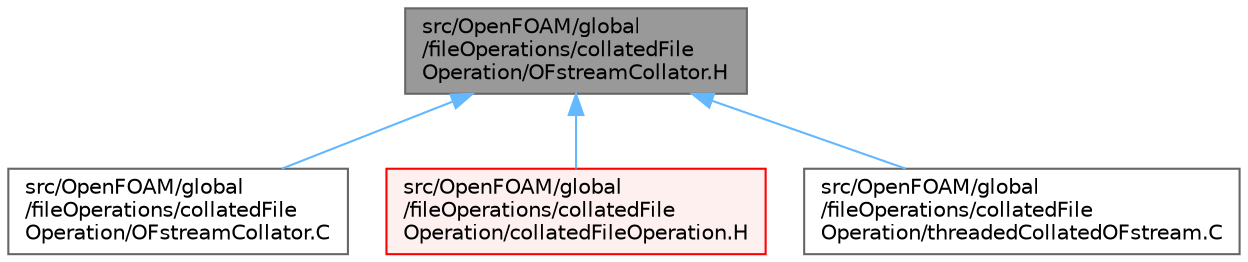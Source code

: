 digraph "src/OpenFOAM/global/fileOperations/collatedFileOperation/OFstreamCollator.H"
{
 // LATEX_PDF_SIZE
  bgcolor="transparent";
  edge [fontname=Helvetica,fontsize=10,labelfontname=Helvetica,labelfontsize=10];
  node [fontname=Helvetica,fontsize=10,shape=box,height=0.2,width=0.4];
  Node1 [id="Node000001",label="src/OpenFOAM/global\l/fileOperations/collatedFile\lOperation/OFstreamCollator.H",height=0.2,width=0.4,color="gray40", fillcolor="grey60", style="filled", fontcolor="black",tooltip=" "];
  Node1 -> Node2 [id="edge1_Node000001_Node000002",dir="back",color="steelblue1",style="solid",tooltip=" "];
  Node2 [id="Node000002",label="src/OpenFOAM/global\l/fileOperations/collatedFile\lOperation/OFstreamCollator.C",height=0.2,width=0.4,color="grey40", fillcolor="white", style="filled",URL="$OFstreamCollator_8C.html",tooltip=" "];
  Node1 -> Node3 [id="edge2_Node000001_Node000003",dir="back",color="steelblue1",style="solid",tooltip=" "];
  Node3 [id="Node000003",label="src/OpenFOAM/global\l/fileOperations/collatedFile\lOperation/collatedFileOperation.H",height=0.2,width=0.4,color="red", fillcolor="#FFF0F0", style="filled",URL="$collatedFileOperation_8H.html",tooltip=" "];
  Node1 -> Node8 [id="edge3_Node000001_Node000008",dir="back",color="steelblue1",style="solid",tooltip=" "];
  Node8 [id="Node000008",label="src/OpenFOAM/global\l/fileOperations/collatedFile\lOperation/threadedCollatedOFstream.C",height=0.2,width=0.4,color="grey40", fillcolor="white", style="filled",URL="$threadedCollatedOFstream_8C.html",tooltip=" "];
}
